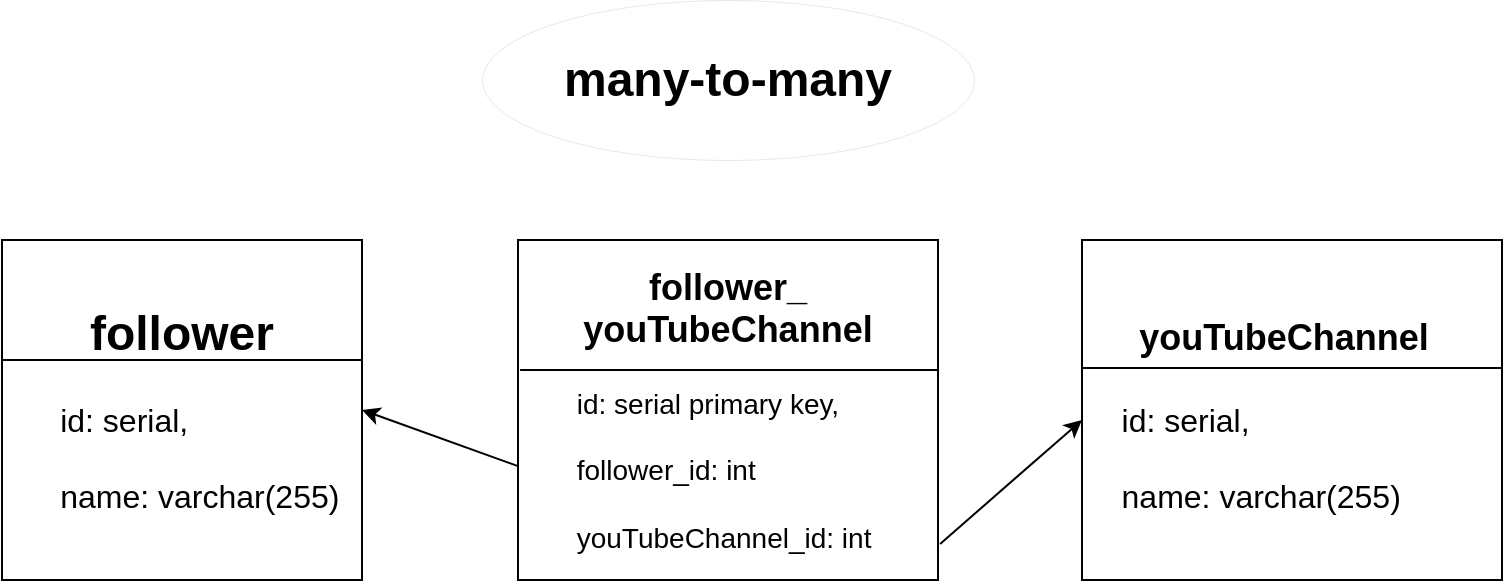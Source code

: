 <mxfile version="18.2.0" type="github">
  <diagram id="rMPfCozTkvAufyjt28ga" name="Page-1">
    <mxGraphModel dx="868" dy="477" grid="1" gridSize="10" guides="1" tooltips="1" connect="1" arrows="1" fold="1" page="1" pageScale="1" pageWidth="827" pageHeight="1169" math="0" shadow="0">
      <root>
        <mxCell id="0" />
        <mxCell id="1" parent="0" />
        <mxCell id="sRB7kJwWuna_6rLjlJrJ-1" value="&lt;div style=&quot;text-align: center;&quot;&gt;&lt;font style=&quot;&quot;&gt;&lt;b style=&quot;&quot;&gt;&lt;span style=&quot;font-size: 24px;&quot;&gt;&amp;nbsp; &amp;nbsp;&amp;nbsp;&lt;/span&gt;&lt;font style=&quot;font-size: 18px;&quot;&gt;youTubeChannel&lt;/font&gt;&lt;/b&gt;&lt;/font&gt;&lt;/div&gt;&lt;div&gt;&lt;font size=&quot;3&quot;&gt;&lt;br&gt;&lt;/font&gt;&lt;/div&gt;&lt;div&gt;&lt;font size=&quot;3&quot;&gt;&amp;nbsp; &amp;nbsp; id: serial,&lt;/font&gt;&lt;/div&gt;&lt;div&gt;&lt;font size=&quot;3&quot;&gt;&lt;br&gt;&lt;/font&gt;&lt;/div&gt;&lt;div&gt;&lt;font size=&quot;3&quot;&gt;&amp;nbsp; &amp;nbsp; name: varchar(255)&lt;/font&gt;&lt;/div&gt;" style="rounded=0;whiteSpace=wrap;html=1;align=left;" parent="1" vertex="1">
          <mxGeometry x="600" y="150" width="210" height="170" as="geometry" />
        </mxCell>
        <mxCell id="sRB7kJwWuna_6rLjlJrJ-2" value="&lt;div&gt;&lt;b style=&quot;&quot;&gt;&lt;font style=&quot;font-size: 18px;&quot;&gt;follower_&lt;/font&gt;&lt;/b&gt;&lt;/div&gt;&lt;div&gt;&lt;b style=&quot;&quot;&gt;&lt;font style=&quot;font-size: 18px;&quot;&gt;youTubeChannel&lt;/font&gt;&lt;/b&gt;&lt;/div&gt;&lt;div style=&quot;text-align: left; font-size: 14px;&quot;&gt;&lt;font style=&quot;font-size: 14px;&quot;&gt;&lt;br&gt;&lt;/font&gt;&lt;/div&gt;&lt;div style=&quot;text-align: left; font-size: 14px;&quot;&gt;&lt;font style=&quot;font-size: 14px;&quot;&gt;id: serial primary key,&lt;/font&gt;&lt;/div&gt;&lt;div style=&quot;text-align: left; font-size: 14px;&quot;&gt;&lt;font style=&quot;font-size: 14px;&quot;&gt;&lt;br&gt;&lt;/font&gt;&lt;/div&gt;&lt;div style=&quot;text-align: left; font-size: 14px;&quot;&gt;&lt;font style=&quot;font-size: 14px;&quot;&gt;follower_id: int&amp;nbsp;&lt;/font&gt;&lt;/div&gt;&lt;div style=&quot;text-align: left; font-size: 14px;&quot;&gt;&lt;font style=&quot;font-size: 14px;&quot;&gt;&lt;br&gt;&lt;/font&gt;&lt;/div&gt;&lt;div style=&quot;text-align: left; font-size: 14px;&quot;&gt;&lt;font style=&quot;font-size: 14px;&quot;&gt;youTubeChannel_id: int&amp;nbsp;&lt;/font&gt;&lt;/div&gt;" style="rounded=0;whiteSpace=wrap;html=1;" parent="1" vertex="1">
          <mxGeometry x="318" y="150" width="210" height="170" as="geometry" />
        </mxCell>
        <mxCell id="sRB7kJwWuna_6rLjlJrJ-3" value="&lt;div style=&quot;&quot;&gt;&lt;span style=&quot;font-size: 24px;&quot;&gt;&lt;b&gt;follower&lt;/b&gt;&lt;/span&gt;&lt;/div&gt;&lt;div style=&quot;text-align: left;&quot;&gt;&lt;font size=&quot;3&quot;&gt;&lt;br&gt;&lt;/font&gt;&lt;/div&gt;&lt;div style=&quot;text-align: left;&quot;&gt;&lt;font size=&quot;3&quot;&gt;&amp;nbsp; &amp;nbsp; id: serial,&lt;/font&gt;&lt;/div&gt;&lt;div style=&quot;text-align: left;&quot;&gt;&lt;font size=&quot;3&quot;&gt;&lt;br&gt;&lt;/font&gt;&lt;/div&gt;&lt;div style=&quot;text-align: left;&quot;&gt;&lt;font size=&quot;3&quot;&gt;&amp;nbsp; &amp;nbsp; name: varchar(255)&lt;/font&gt;&lt;/div&gt;" style="rounded=0;whiteSpace=wrap;html=1;" parent="1" vertex="1">
          <mxGeometry x="60" y="150" width="180" height="170" as="geometry" />
        </mxCell>
        <mxCell id="sRB7kJwWuna_6rLjlJrJ-4" value="" style="endArrow=none;html=1;rounded=0;fontSize=18;entryX=1;entryY=0.353;entryDx=0;entryDy=0;entryPerimeter=0;" parent="1" target="sRB7kJwWuna_6rLjlJrJ-3" edge="1">
          <mxGeometry width="50" height="50" relative="1" as="geometry">
            <mxPoint x="60" y="210" as="sourcePoint" />
            <mxPoint x="450" y="320" as="targetPoint" />
            <Array as="points">
              <mxPoint x="110" y="210" />
            </Array>
          </mxGeometry>
        </mxCell>
        <mxCell id="sRB7kJwWuna_6rLjlJrJ-6" value="" style="endArrow=none;html=1;rounded=0;fontSize=18;" parent="1" edge="1">
          <mxGeometry width="50" height="50" relative="1" as="geometry">
            <mxPoint x="600" y="214" as="sourcePoint" />
            <mxPoint x="810" y="214" as="targetPoint" />
          </mxGeometry>
        </mxCell>
        <mxCell id="sRB7kJwWuna_6rLjlJrJ-7" value="" style="endArrow=classic;html=1;rounded=0;fontSize=18;exitX=0;exitY=0.665;exitDx=0;exitDy=0;exitPerimeter=0;entryX=1;entryY=0.5;entryDx=0;entryDy=0;" parent="1" source="sRB7kJwWuna_6rLjlJrJ-2" target="sRB7kJwWuna_6rLjlJrJ-3" edge="1">
          <mxGeometry width="50" height="50" relative="1" as="geometry">
            <mxPoint x="400" y="370" as="sourcePoint" />
            <mxPoint x="450" y="320" as="targetPoint" />
          </mxGeometry>
        </mxCell>
        <mxCell id="sRB7kJwWuna_6rLjlJrJ-8" value="" style="endArrow=classic;html=1;rounded=0;fontSize=18;exitX=1.005;exitY=0.894;exitDx=0;exitDy=0;exitPerimeter=0;" parent="1" source="sRB7kJwWuna_6rLjlJrJ-2" edge="1">
          <mxGeometry width="50" height="50" relative="1" as="geometry">
            <mxPoint x="400" y="370" as="sourcePoint" />
            <mxPoint x="600" y="240" as="targetPoint" />
          </mxGeometry>
        </mxCell>
        <mxCell id="PkkGOVrrvF_bOgj8gfN1-1" value="&lt;b style=&quot;font-size: 24px;&quot;&gt;many-to-many&lt;/b&gt;" style="ellipse;whiteSpace=wrap;html=1;strokeWidth=0;" parent="1" vertex="1">
          <mxGeometry x="300" y="30" width="246" height="80" as="geometry" />
        </mxCell>
        <mxCell id="ECzVXTdi6wgMADkgFq07-1" value="" style="endArrow=none;html=1;rounded=0;fontSize=14;exitX=0.005;exitY=0.382;exitDx=0;exitDy=0;exitPerimeter=0;entryX=1;entryY=0.382;entryDx=0;entryDy=0;entryPerimeter=0;" edge="1" parent="1" source="sRB7kJwWuna_6rLjlJrJ-2" target="sRB7kJwWuna_6rLjlJrJ-2">
          <mxGeometry width="50" height="50" relative="1" as="geometry">
            <mxPoint x="390" y="270" as="sourcePoint" />
            <mxPoint x="440" y="220" as="targetPoint" />
          </mxGeometry>
        </mxCell>
      </root>
    </mxGraphModel>
  </diagram>
</mxfile>
